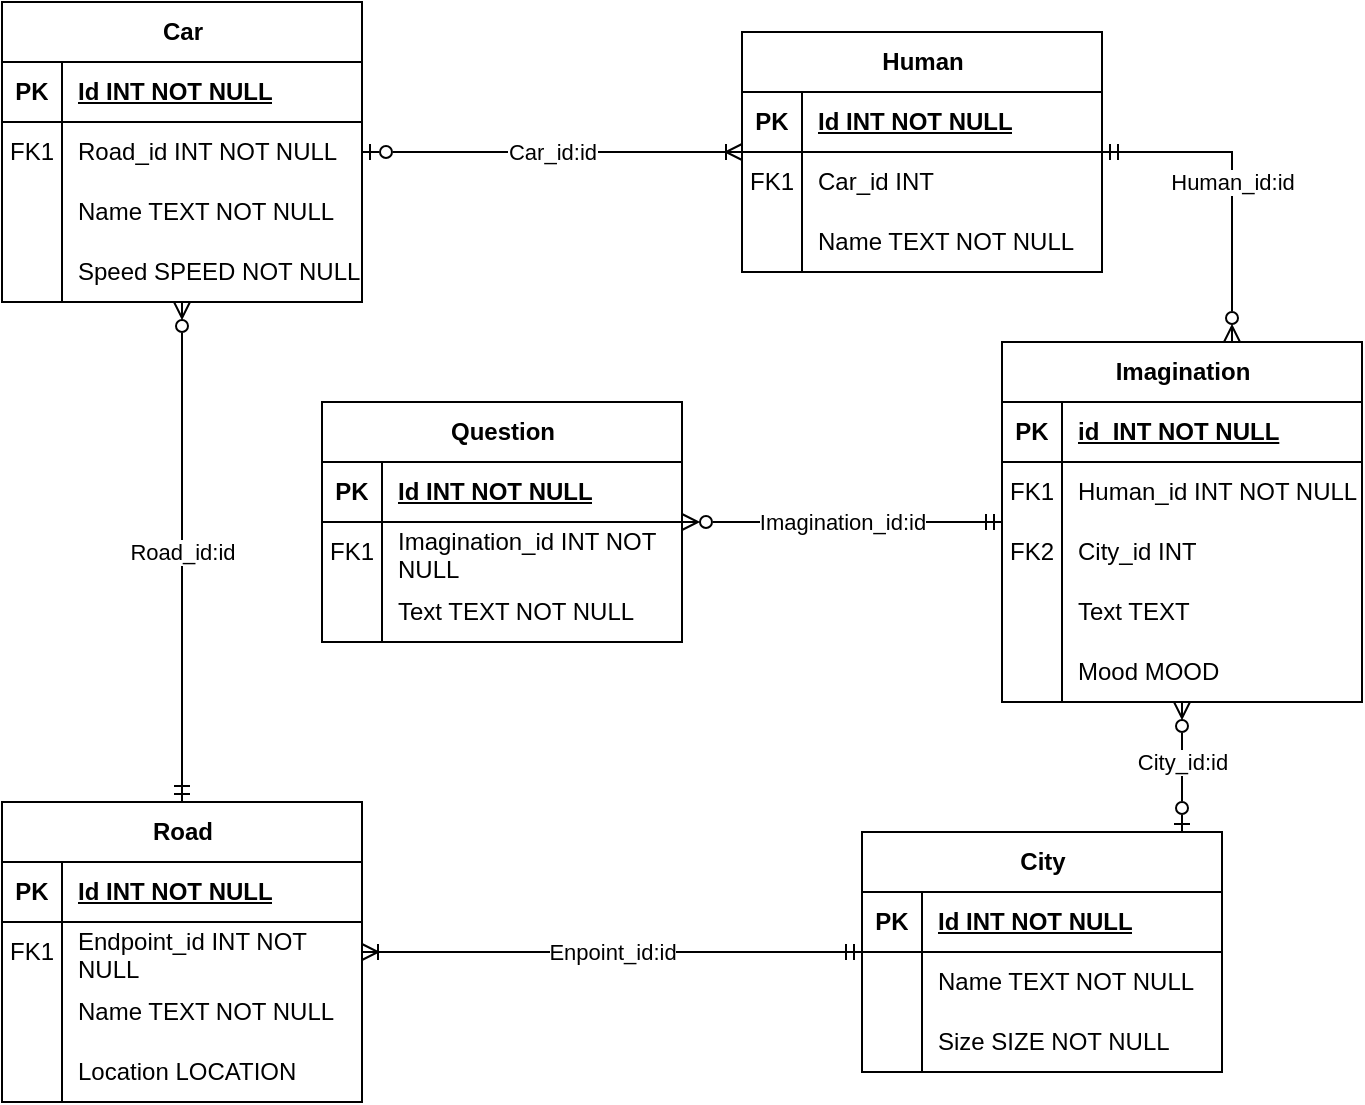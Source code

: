 <mxfile version="21.0.2" type="github">
  <diagram id="R2lEEEUBdFMjLlhIrx00" name="Page-1">
    <mxGraphModel dx="1167" dy="646" grid="1" gridSize="10" guides="1" tooltips="1" connect="1" arrows="1" fold="1" page="1" pageScale="1" pageWidth="850" pageHeight="1100" math="0" shadow="0" extFonts="Permanent Marker^https://fonts.googleapis.com/css?family=Permanent+Marker">
      <root>
        <mxCell id="0" />
        <mxCell id="1" parent="0" />
        <mxCell id="vMy_UPwKS7bAyvp5qLsa-4" value="Enpoint_id:id" style="edgeStyle=orthogonalEdgeStyle;rounded=0;orthogonalLoop=1;jettySize=auto;html=1;startArrow=ERmandOne;startFill=0;endArrow=ERoneToMany;endFill=0;" edge="1" parent="1" source="vMy_UPwKS7bAyvp5qLsa-109" target="vMy_UPwKS7bAyvp5qLsa-122">
          <mxGeometry relative="1" as="geometry">
            <Array as="points" />
            <mxPoint x="675" y="580" as="sourcePoint" />
          </mxGeometry>
        </mxCell>
        <mxCell id="vMy_UPwKS7bAyvp5qLsa-26" value="Imagination_id:id" style="edgeStyle=orthogonalEdgeStyle;rounded=0;orthogonalLoop=1;jettySize=auto;html=1;startArrow=ERmandOne;startFill=0;endArrow=ERzeroToMany;endFill=0;" edge="1" parent="1" source="vMy_UPwKS7bAyvp5qLsa-83" target="vMy_UPwKS7bAyvp5qLsa-148">
          <mxGeometry x="0.004" relative="1" as="geometry">
            <mxPoint as="offset" />
            <mxPoint x="535" y="420.0" as="targetPoint" />
          </mxGeometry>
        </mxCell>
        <mxCell id="vMy_UPwKS7bAyvp5qLsa-47" value="Road_id:id" style="edgeStyle=orthogonalEdgeStyle;rounded=0;jumpStyle=none;orthogonalLoop=1;jettySize=auto;html=1;startArrow=ERmandOne;startFill=0;endArrow=ERzeroToMany;endFill=0;" edge="1" parent="1" source="vMy_UPwKS7bAyvp5qLsa-122" target="vMy_UPwKS7bAyvp5qLsa-135">
          <mxGeometry relative="1" as="geometry">
            <mxPoint x="425" y="555" as="sourcePoint" />
            <Array as="points" />
          </mxGeometry>
        </mxCell>
        <mxCell id="vMy_UPwKS7bAyvp5qLsa-48" value="Human_id:id" style="edgeStyle=orthogonalEdgeStyle;rounded=0;jumpStyle=none;orthogonalLoop=1;jettySize=auto;html=1;startArrow=ERzeroToMany;startFill=0;endArrow=ERmandOne;endFill=0;" edge="1" parent="1" source="vMy_UPwKS7bAyvp5qLsa-83" target="vMy_UPwKS7bAyvp5qLsa-61">
          <mxGeometry relative="1" as="geometry">
            <mxPoint x="815" y="485" as="sourcePoint" />
            <mxPoint x="695" y="345" as="targetPoint" />
            <Array as="points">
              <mxPoint x="765" y="435" />
              <mxPoint x="765" y="250" />
            </Array>
          </mxGeometry>
        </mxCell>
        <mxCell id="vMy_UPwKS7bAyvp5qLsa-49" value="City_id:id" style="edgeStyle=orthogonalEdgeStyle;rounded=0;jumpStyle=none;orthogonalLoop=1;jettySize=auto;html=1;startArrow=ERzeroToMany;startFill=0;endArrow=ERzeroToOne;endFill=0;" edge="1" parent="1" source="vMy_UPwKS7bAyvp5qLsa-83" target="vMy_UPwKS7bAyvp5qLsa-109">
          <mxGeometry x="-0.097" relative="1" as="geometry">
            <mxPoint x="815" y="485" as="sourcePoint" />
            <Array as="points">
              <mxPoint x="690" y="610" />
              <mxPoint x="690" y="610" />
            </Array>
            <mxPoint as="offset" />
            <mxPoint x="765" y="570.0" as="targetPoint" />
          </mxGeometry>
        </mxCell>
        <mxCell id="vMy_UPwKS7bAyvp5qLsa-50" value="Car_id:id" style="edgeStyle=orthogonalEdgeStyle;rounded=0;jumpStyle=none;orthogonalLoop=1;jettySize=auto;html=1;startArrow=ERzeroToOne;startFill=0;endArrow=ERoneToMany;endFill=0;" edge="1" parent="1" source="vMy_UPwKS7bAyvp5qLsa-135" target="vMy_UPwKS7bAyvp5qLsa-61">
          <mxGeometry relative="1" as="geometry">
            <mxPoint x="425.0" y="365" as="sourcePoint" />
            <mxPoint x="510" y="190" as="targetPoint" />
            <Array as="points">
              <mxPoint x="540" y="245" />
              <mxPoint x="540" y="245" />
            </Array>
          </mxGeometry>
        </mxCell>
        <mxCell id="vMy_UPwKS7bAyvp5qLsa-61" value="Human" style="shape=table;startSize=30;container=1;collapsible=1;childLayout=tableLayout;fixedRows=1;rowLines=0;fontStyle=1;align=center;resizeLast=1;html=1;" vertex="1" parent="1">
          <mxGeometry x="520" y="190" width="180" height="120" as="geometry" />
        </mxCell>
        <mxCell id="vMy_UPwKS7bAyvp5qLsa-62" value="" style="shape=tableRow;horizontal=0;startSize=0;swimlaneHead=0;swimlaneBody=0;fillColor=none;collapsible=0;dropTarget=0;points=[[0,0.5],[1,0.5]];portConstraint=eastwest;top=0;left=0;right=0;bottom=1;" vertex="1" parent="vMy_UPwKS7bAyvp5qLsa-61">
          <mxGeometry y="30" width="180" height="30" as="geometry" />
        </mxCell>
        <mxCell id="vMy_UPwKS7bAyvp5qLsa-63" value="PK" style="shape=partialRectangle;connectable=0;fillColor=none;top=0;left=0;bottom=0;right=0;fontStyle=1;overflow=hidden;whiteSpace=wrap;html=1;" vertex="1" parent="vMy_UPwKS7bAyvp5qLsa-62">
          <mxGeometry width="30" height="30" as="geometry">
            <mxRectangle width="30" height="30" as="alternateBounds" />
          </mxGeometry>
        </mxCell>
        <mxCell id="vMy_UPwKS7bAyvp5qLsa-64" value="Id INT NOT NULL" style="shape=partialRectangle;connectable=0;fillColor=none;top=0;left=0;bottom=0;right=0;align=left;spacingLeft=6;fontStyle=5;overflow=hidden;whiteSpace=wrap;html=1;" vertex="1" parent="vMy_UPwKS7bAyvp5qLsa-62">
          <mxGeometry x="30" width="150" height="30" as="geometry">
            <mxRectangle width="150" height="30" as="alternateBounds" />
          </mxGeometry>
        </mxCell>
        <mxCell id="vMy_UPwKS7bAyvp5qLsa-165" style="shape=tableRow;horizontal=0;startSize=0;swimlaneHead=0;swimlaneBody=0;fillColor=none;collapsible=0;dropTarget=0;points=[[0,0.5],[1,0.5]];portConstraint=eastwest;top=0;left=0;right=0;bottom=0;" vertex="1" parent="vMy_UPwKS7bAyvp5qLsa-61">
          <mxGeometry y="60" width="180" height="30" as="geometry" />
        </mxCell>
        <mxCell id="vMy_UPwKS7bAyvp5qLsa-166" value="FK1" style="shape=partialRectangle;connectable=0;fillColor=none;top=0;left=0;bottom=0;right=0;editable=1;overflow=hidden;whiteSpace=wrap;html=1;" vertex="1" parent="vMy_UPwKS7bAyvp5qLsa-165">
          <mxGeometry width="30" height="30" as="geometry">
            <mxRectangle width="30" height="30" as="alternateBounds" />
          </mxGeometry>
        </mxCell>
        <mxCell id="vMy_UPwKS7bAyvp5qLsa-167" value="Car_id INT" style="shape=partialRectangle;connectable=0;fillColor=none;top=0;left=0;bottom=0;right=0;align=left;spacingLeft=6;overflow=hidden;whiteSpace=wrap;html=1;" vertex="1" parent="vMy_UPwKS7bAyvp5qLsa-165">
          <mxGeometry x="30" width="150" height="30" as="geometry">
            <mxRectangle width="150" height="30" as="alternateBounds" />
          </mxGeometry>
        </mxCell>
        <mxCell id="vMy_UPwKS7bAyvp5qLsa-65" value="" style="shape=tableRow;horizontal=0;startSize=0;swimlaneHead=0;swimlaneBody=0;fillColor=none;collapsible=0;dropTarget=0;points=[[0,0.5],[1,0.5]];portConstraint=eastwest;top=0;left=0;right=0;bottom=0;" vertex="1" parent="vMy_UPwKS7bAyvp5qLsa-61">
          <mxGeometry y="90" width="180" height="30" as="geometry" />
        </mxCell>
        <mxCell id="vMy_UPwKS7bAyvp5qLsa-66" value="" style="shape=partialRectangle;connectable=0;fillColor=none;top=0;left=0;bottom=0;right=0;editable=1;overflow=hidden;whiteSpace=wrap;html=1;" vertex="1" parent="vMy_UPwKS7bAyvp5qLsa-65">
          <mxGeometry width="30" height="30" as="geometry">
            <mxRectangle width="30" height="30" as="alternateBounds" />
          </mxGeometry>
        </mxCell>
        <mxCell id="vMy_UPwKS7bAyvp5qLsa-67" value="Name TEXT NOT NULL" style="shape=partialRectangle;connectable=0;fillColor=none;top=0;left=0;bottom=0;right=0;align=left;spacingLeft=6;overflow=hidden;whiteSpace=wrap;html=1;" vertex="1" parent="vMy_UPwKS7bAyvp5qLsa-65">
          <mxGeometry x="30" width="150" height="30" as="geometry">
            <mxRectangle width="150" height="30" as="alternateBounds" />
          </mxGeometry>
        </mxCell>
        <mxCell id="vMy_UPwKS7bAyvp5qLsa-83" value="Imagination" style="shape=table;startSize=30;container=1;collapsible=1;childLayout=tableLayout;fixedRows=1;rowLines=0;fontStyle=1;align=center;resizeLast=1;html=1;" vertex="1" parent="1">
          <mxGeometry x="650" y="345" width="180" height="180" as="geometry" />
        </mxCell>
        <mxCell id="vMy_UPwKS7bAyvp5qLsa-84" value="" style="shape=tableRow;horizontal=0;startSize=0;swimlaneHead=0;swimlaneBody=0;fillColor=none;collapsible=0;dropTarget=0;points=[[0,0.5],[1,0.5]];portConstraint=eastwest;top=0;left=0;right=0;bottom=1;" vertex="1" parent="vMy_UPwKS7bAyvp5qLsa-83">
          <mxGeometry y="30" width="180" height="30" as="geometry" />
        </mxCell>
        <mxCell id="vMy_UPwKS7bAyvp5qLsa-85" value="PK" style="shape=partialRectangle;connectable=0;fillColor=none;top=0;left=0;bottom=0;right=0;fontStyle=1;overflow=hidden;whiteSpace=wrap;html=1;" vertex="1" parent="vMy_UPwKS7bAyvp5qLsa-84">
          <mxGeometry width="30" height="30" as="geometry">
            <mxRectangle width="30" height="30" as="alternateBounds" />
          </mxGeometry>
        </mxCell>
        <mxCell id="vMy_UPwKS7bAyvp5qLsa-86" value="id&amp;nbsp; INT NOT NULL" style="shape=partialRectangle;connectable=0;fillColor=none;top=0;left=0;bottom=0;right=0;align=left;spacingLeft=6;fontStyle=5;overflow=hidden;whiteSpace=wrap;html=1;" vertex="1" parent="vMy_UPwKS7bAyvp5qLsa-84">
          <mxGeometry x="30" width="150" height="30" as="geometry">
            <mxRectangle width="150" height="30" as="alternateBounds" />
          </mxGeometry>
        </mxCell>
        <mxCell id="vMy_UPwKS7bAyvp5qLsa-168" style="shape=tableRow;horizontal=0;startSize=0;swimlaneHead=0;swimlaneBody=0;fillColor=none;collapsible=0;dropTarget=0;points=[[0,0.5],[1,0.5]];portConstraint=eastwest;top=0;left=0;right=0;bottom=0;" vertex="1" parent="vMy_UPwKS7bAyvp5qLsa-83">
          <mxGeometry y="60" width="180" height="30" as="geometry" />
        </mxCell>
        <mxCell id="vMy_UPwKS7bAyvp5qLsa-169" value="FK1" style="shape=partialRectangle;connectable=0;fillColor=none;top=0;left=0;bottom=0;right=0;editable=1;overflow=hidden;whiteSpace=wrap;html=1;" vertex="1" parent="vMy_UPwKS7bAyvp5qLsa-168">
          <mxGeometry width="30" height="30" as="geometry">
            <mxRectangle width="30" height="30" as="alternateBounds" />
          </mxGeometry>
        </mxCell>
        <mxCell id="vMy_UPwKS7bAyvp5qLsa-170" value="Human_id INT NOT NULL" style="shape=partialRectangle;connectable=0;fillColor=none;top=0;left=0;bottom=0;right=0;align=left;spacingLeft=6;overflow=hidden;whiteSpace=wrap;html=1;" vertex="1" parent="vMy_UPwKS7bAyvp5qLsa-168">
          <mxGeometry x="30" width="150" height="30" as="geometry">
            <mxRectangle width="150" height="30" as="alternateBounds" />
          </mxGeometry>
        </mxCell>
        <mxCell id="vMy_UPwKS7bAyvp5qLsa-90" value="" style="shape=tableRow;horizontal=0;startSize=0;swimlaneHead=0;swimlaneBody=0;fillColor=none;collapsible=0;dropTarget=0;points=[[0,0.5],[1,0.5]];portConstraint=eastwest;top=0;left=0;right=0;bottom=0;" vertex="1" parent="vMy_UPwKS7bAyvp5qLsa-83">
          <mxGeometry y="90" width="180" height="30" as="geometry" />
        </mxCell>
        <mxCell id="vMy_UPwKS7bAyvp5qLsa-91" value="FK2" style="shape=partialRectangle;connectable=0;fillColor=none;top=0;left=0;bottom=0;right=0;editable=1;overflow=hidden;whiteSpace=wrap;html=1;" vertex="1" parent="vMy_UPwKS7bAyvp5qLsa-90">
          <mxGeometry width="30" height="30" as="geometry">
            <mxRectangle width="30" height="30" as="alternateBounds" />
          </mxGeometry>
        </mxCell>
        <mxCell id="vMy_UPwKS7bAyvp5qLsa-92" value="City_id INT" style="shape=partialRectangle;connectable=0;fillColor=none;top=0;left=0;bottom=0;right=0;align=left;spacingLeft=6;overflow=hidden;whiteSpace=wrap;html=1;" vertex="1" parent="vMy_UPwKS7bAyvp5qLsa-90">
          <mxGeometry x="30" width="150" height="30" as="geometry">
            <mxRectangle width="150" height="30" as="alternateBounds" />
          </mxGeometry>
        </mxCell>
        <mxCell id="vMy_UPwKS7bAyvp5qLsa-87" value="" style="shape=tableRow;horizontal=0;startSize=0;swimlaneHead=0;swimlaneBody=0;fillColor=none;collapsible=0;dropTarget=0;points=[[0,0.5],[1,0.5]];portConstraint=eastwest;top=0;left=0;right=0;bottom=0;" vertex="1" parent="vMy_UPwKS7bAyvp5qLsa-83">
          <mxGeometry y="120" width="180" height="30" as="geometry" />
        </mxCell>
        <mxCell id="vMy_UPwKS7bAyvp5qLsa-88" value="" style="shape=partialRectangle;connectable=0;fillColor=none;top=0;left=0;bottom=0;right=0;editable=1;overflow=hidden;whiteSpace=wrap;html=1;" vertex="1" parent="vMy_UPwKS7bAyvp5qLsa-87">
          <mxGeometry width="30" height="30" as="geometry">
            <mxRectangle width="30" height="30" as="alternateBounds" />
          </mxGeometry>
        </mxCell>
        <mxCell id="vMy_UPwKS7bAyvp5qLsa-89" value="Text TEXT" style="shape=partialRectangle;connectable=0;fillColor=none;top=0;left=0;bottom=0;right=0;align=left;spacingLeft=6;overflow=hidden;whiteSpace=wrap;html=1;" vertex="1" parent="vMy_UPwKS7bAyvp5qLsa-87">
          <mxGeometry x="30" width="150" height="30" as="geometry">
            <mxRectangle width="150" height="30" as="alternateBounds" />
          </mxGeometry>
        </mxCell>
        <mxCell id="vMy_UPwKS7bAyvp5qLsa-93" value="" style="shape=tableRow;horizontal=0;startSize=0;swimlaneHead=0;swimlaneBody=0;fillColor=none;collapsible=0;dropTarget=0;points=[[0,0.5],[1,0.5]];portConstraint=eastwest;top=0;left=0;right=0;bottom=0;" vertex="1" parent="vMy_UPwKS7bAyvp5qLsa-83">
          <mxGeometry y="150" width="180" height="30" as="geometry" />
        </mxCell>
        <mxCell id="vMy_UPwKS7bAyvp5qLsa-94" value="" style="shape=partialRectangle;connectable=0;fillColor=none;top=0;left=0;bottom=0;right=0;editable=1;overflow=hidden;whiteSpace=wrap;html=1;" vertex="1" parent="vMy_UPwKS7bAyvp5qLsa-93">
          <mxGeometry width="30" height="30" as="geometry">
            <mxRectangle width="30" height="30" as="alternateBounds" />
          </mxGeometry>
        </mxCell>
        <mxCell id="vMy_UPwKS7bAyvp5qLsa-95" value="Mood MOOD" style="shape=partialRectangle;connectable=0;fillColor=none;top=0;left=0;bottom=0;right=0;align=left;spacingLeft=6;overflow=hidden;whiteSpace=wrap;html=1;" vertex="1" parent="vMy_UPwKS7bAyvp5qLsa-93">
          <mxGeometry x="30" width="150" height="30" as="geometry">
            <mxRectangle width="150" height="30" as="alternateBounds" />
          </mxGeometry>
        </mxCell>
        <mxCell id="vMy_UPwKS7bAyvp5qLsa-109" value="City" style="shape=table;startSize=30;container=1;collapsible=1;childLayout=tableLayout;fixedRows=1;rowLines=0;fontStyle=1;align=center;resizeLast=1;html=1;" vertex="1" parent="1">
          <mxGeometry x="580" y="590" width="180" height="120" as="geometry" />
        </mxCell>
        <mxCell id="vMy_UPwKS7bAyvp5qLsa-110" value="" style="shape=tableRow;horizontal=0;startSize=0;swimlaneHead=0;swimlaneBody=0;fillColor=none;collapsible=0;dropTarget=0;points=[[0,0.5],[1,0.5]];portConstraint=eastwest;top=0;left=0;right=0;bottom=1;" vertex="1" parent="vMy_UPwKS7bAyvp5qLsa-109">
          <mxGeometry y="30" width="180" height="30" as="geometry" />
        </mxCell>
        <mxCell id="vMy_UPwKS7bAyvp5qLsa-111" value="PK" style="shape=partialRectangle;connectable=0;fillColor=none;top=0;left=0;bottom=0;right=0;fontStyle=1;overflow=hidden;whiteSpace=wrap;html=1;" vertex="1" parent="vMy_UPwKS7bAyvp5qLsa-110">
          <mxGeometry width="30" height="30" as="geometry">
            <mxRectangle width="30" height="30" as="alternateBounds" />
          </mxGeometry>
        </mxCell>
        <mxCell id="vMy_UPwKS7bAyvp5qLsa-112" value="Id INT NOT NULL" style="shape=partialRectangle;connectable=0;fillColor=none;top=0;left=0;bottom=0;right=0;align=left;spacingLeft=6;fontStyle=5;overflow=hidden;whiteSpace=wrap;html=1;" vertex="1" parent="vMy_UPwKS7bAyvp5qLsa-110">
          <mxGeometry x="30" width="150" height="30" as="geometry">
            <mxRectangle width="150" height="30" as="alternateBounds" />
          </mxGeometry>
        </mxCell>
        <mxCell id="vMy_UPwKS7bAyvp5qLsa-113" value="" style="shape=tableRow;horizontal=0;startSize=0;swimlaneHead=0;swimlaneBody=0;fillColor=none;collapsible=0;dropTarget=0;points=[[0,0.5],[1,0.5]];portConstraint=eastwest;top=0;left=0;right=0;bottom=0;" vertex="1" parent="vMy_UPwKS7bAyvp5qLsa-109">
          <mxGeometry y="60" width="180" height="30" as="geometry" />
        </mxCell>
        <mxCell id="vMy_UPwKS7bAyvp5qLsa-114" value="&lt;span style=&quot;white-space: pre;&quot;&gt;	&lt;/span&gt;" style="shape=partialRectangle;connectable=0;fillColor=none;top=0;left=0;bottom=0;right=0;editable=1;overflow=hidden;whiteSpace=wrap;html=1;" vertex="1" parent="vMy_UPwKS7bAyvp5qLsa-113">
          <mxGeometry width="30" height="30" as="geometry">
            <mxRectangle width="30" height="30" as="alternateBounds" />
          </mxGeometry>
        </mxCell>
        <mxCell id="vMy_UPwKS7bAyvp5qLsa-115" value="Name TEXT NOT NULL" style="shape=partialRectangle;connectable=0;fillColor=none;top=0;left=0;bottom=0;right=0;align=left;spacingLeft=6;overflow=hidden;whiteSpace=wrap;html=1;" vertex="1" parent="vMy_UPwKS7bAyvp5qLsa-113">
          <mxGeometry x="30" width="150" height="30" as="geometry">
            <mxRectangle width="150" height="30" as="alternateBounds" />
          </mxGeometry>
        </mxCell>
        <mxCell id="vMy_UPwKS7bAyvp5qLsa-116" value="" style="shape=tableRow;horizontal=0;startSize=0;swimlaneHead=0;swimlaneBody=0;fillColor=none;collapsible=0;dropTarget=0;points=[[0,0.5],[1,0.5]];portConstraint=eastwest;top=0;left=0;right=0;bottom=0;" vertex="1" parent="vMy_UPwKS7bAyvp5qLsa-109">
          <mxGeometry y="90" width="180" height="30" as="geometry" />
        </mxCell>
        <mxCell id="vMy_UPwKS7bAyvp5qLsa-117" value="" style="shape=partialRectangle;connectable=0;fillColor=none;top=0;left=0;bottom=0;right=0;editable=1;overflow=hidden;whiteSpace=wrap;html=1;" vertex="1" parent="vMy_UPwKS7bAyvp5qLsa-116">
          <mxGeometry width="30" height="30" as="geometry">
            <mxRectangle width="30" height="30" as="alternateBounds" />
          </mxGeometry>
        </mxCell>
        <mxCell id="vMy_UPwKS7bAyvp5qLsa-118" value="Size SIZE NOT NULL" style="shape=partialRectangle;connectable=0;fillColor=none;top=0;left=0;bottom=0;right=0;align=left;spacingLeft=6;overflow=hidden;whiteSpace=wrap;html=1;" vertex="1" parent="vMy_UPwKS7bAyvp5qLsa-116">
          <mxGeometry x="30" width="150" height="30" as="geometry">
            <mxRectangle width="150" height="30" as="alternateBounds" />
          </mxGeometry>
        </mxCell>
        <mxCell id="vMy_UPwKS7bAyvp5qLsa-122" value="Road" style="shape=table;startSize=30;container=1;collapsible=1;childLayout=tableLayout;fixedRows=1;rowLines=0;fontStyle=1;align=center;resizeLast=1;html=1;" vertex="1" parent="1">
          <mxGeometry x="150" y="575" width="180" height="150" as="geometry" />
        </mxCell>
        <mxCell id="vMy_UPwKS7bAyvp5qLsa-123" value="" style="shape=tableRow;horizontal=0;startSize=0;swimlaneHead=0;swimlaneBody=0;fillColor=none;collapsible=0;dropTarget=0;points=[[0,0.5],[1,0.5]];portConstraint=eastwest;top=0;left=0;right=0;bottom=1;" vertex="1" parent="vMy_UPwKS7bAyvp5qLsa-122">
          <mxGeometry y="30" width="180" height="30" as="geometry" />
        </mxCell>
        <mxCell id="vMy_UPwKS7bAyvp5qLsa-124" value="PK" style="shape=partialRectangle;connectable=0;fillColor=none;top=0;left=0;bottom=0;right=0;fontStyle=1;overflow=hidden;whiteSpace=wrap;html=1;" vertex="1" parent="vMy_UPwKS7bAyvp5qLsa-123">
          <mxGeometry width="30" height="30" as="geometry">
            <mxRectangle width="30" height="30" as="alternateBounds" />
          </mxGeometry>
        </mxCell>
        <mxCell id="vMy_UPwKS7bAyvp5qLsa-125" value="Id INT NOT NULL" style="shape=partialRectangle;connectable=0;fillColor=none;top=0;left=0;bottom=0;right=0;align=left;spacingLeft=6;fontStyle=5;overflow=hidden;whiteSpace=wrap;html=1;" vertex="1" parent="vMy_UPwKS7bAyvp5qLsa-123">
          <mxGeometry x="30" width="150" height="30" as="geometry">
            <mxRectangle width="150" height="30" as="alternateBounds" />
          </mxGeometry>
        </mxCell>
        <mxCell id="vMy_UPwKS7bAyvp5qLsa-129" value="" style="shape=tableRow;horizontal=0;startSize=0;swimlaneHead=0;swimlaneBody=0;fillColor=none;collapsible=0;dropTarget=0;points=[[0,0.5],[1,0.5]];portConstraint=eastwest;top=0;left=0;right=0;bottom=0;" vertex="1" parent="vMy_UPwKS7bAyvp5qLsa-122">
          <mxGeometry y="60" width="180" height="30" as="geometry" />
        </mxCell>
        <mxCell id="vMy_UPwKS7bAyvp5qLsa-130" value="FK1" style="shape=partialRectangle;connectable=0;fillColor=none;top=0;left=0;bottom=0;right=0;editable=1;overflow=hidden;whiteSpace=wrap;html=1;" vertex="1" parent="vMy_UPwKS7bAyvp5qLsa-129">
          <mxGeometry width="30" height="30" as="geometry">
            <mxRectangle width="30" height="30" as="alternateBounds" />
          </mxGeometry>
        </mxCell>
        <mxCell id="vMy_UPwKS7bAyvp5qLsa-131" value="Endpoint_id INT NOT NULL" style="shape=partialRectangle;connectable=0;fillColor=none;top=0;left=0;bottom=0;right=0;align=left;spacingLeft=6;overflow=hidden;whiteSpace=wrap;html=1;" vertex="1" parent="vMy_UPwKS7bAyvp5qLsa-129">
          <mxGeometry x="30" width="150" height="30" as="geometry">
            <mxRectangle width="150" height="30" as="alternateBounds" />
          </mxGeometry>
        </mxCell>
        <mxCell id="vMy_UPwKS7bAyvp5qLsa-126" value="" style="shape=tableRow;horizontal=0;startSize=0;swimlaneHead=0;swimlaneBody=0;fillColor=none;collapsible=0;dropTarget=0;points=[[0,0.5],[1,0.5]];portConstraint=eastwest;top=0;left=0;right=0;bottom=0;" vertex="1" parent="vMy_UPwKS7bAyvp5qLsa-122">
          <mxGeometry y="90" width="180" height="30" as="geometry" />
        </mxCell>
        <mxCell id="vMy_UPwKS7bAyvp5qLsa-127" value="" style="shape=partialRectangle;connectable=0;fillColor=none;top=0;left=0;bottom=0;right=0;editable=1;overflow=hidden;whiteSpace=wrap;html=1;" vertex="1" parent="vMy_UPwKS7bAyvp5qLsa-126">
          <mxGeometry width="30" height="30" as="geometry">
            <mxRectangle width="30" height="30" as="alternateBounds" />
          </mxGeometry>
        </mxCell>
        <mxCell id="vMy_UPwKS7bAyvp5qLsa-128" value="Name TEXT NOT NULL" style="shape=partialRectangle;connectable=0;fillColor=none;top=0;left=0;bottom=0;right=0;align=left;spacingLeft=6;overflow=hidden;whiteSpace=wrap;html=1;" vertex="1" parent="vMy_UPwKS7bAyvp5qLsa-126">
          <mxGeometry x="30" width="150" height="30" as="geometry">
            <mxRectangle width="150" height="30" as="alternateBounds" />
          </mxGeometry>
        </mxCell>
        <mxCell id="vMy_UPwKS7bAyvp5qLsa-132" value="" style="shape=tableRow;horizontal=0;startSize=0;swimlaneHead=0;swimlaneBody=0;fillColor=none;collapsible=0;dropTarget=0;points=[[0,0.5],[1,0.5]];portConstraint=eastwest;top=0;left=0;right=0;bottom=0;" vertex="1" parent="vMy_UPwKS7bAyvp5qLsa-122">
          <mxGeometry y="120" width="180" height="30" as="geometry" />
        </mxCell>
        <mxCell id="vMy_UPwKS7bAyvp5qLsa-133" value="" style="shape=partialRectangle;connectable=0;fillColor=none;top=0;left=0;bottom=0;right=0;editable=1;overflow=hidden;whiteSpace=wrap;html=1;" vertex="1" parent="vMy_UPwKS7bAyvp5qLsa-132">
          <mxGeometry width="30" height="30" as="geometry">
            <mxRectangle width="30" height="30" as="alternateBounds" />
          </mxGeometry>
        </mxCell>
        <mxCell id="vMy_UPwKS7bAyvp5qLsa-134" value="Location LOCATION&amp;nbsp;" style="shape=partialRectangle;connectable=0;fillColor=none;top=0;left=0;bottom=0;right=0;align=left;spacingLeft=6;overflow=hidden;whiteSpace=wrap;html=1;" vertex="1" parent="vMy_UPwKS7bAyvp5qLsa-132">
          <mxGeometry x="30" width="150" height="30" as="geometry">
            <mxRectangle width="150" height="30" as="alternateBounds" />
          </mxGeometry>
        </mxCell>
        <mxCell id="vMy_UPwKS7bAyvp5qLsa-135" value="Car" style="shape=table;startSize=30;container=1;collapsible=1;childLayout=tableLayout;fixedRows=1;rowLines=0;fontStyle=1;align=center;resizeLast=1;html=1;" vertex="1" parent="1">
          <mxGeometry x="150" y="175" width="180" height="150" as="geometry" />
        </mxCell>
        <mxCell id="vMy_UPwKS7bAyvp5qLsa-136" value="" style="shape=tableRow;horizontal=0;startSize=0;swimlaneHead=0;swimlaneBody=0;fillColor=none;collapsible=0;dropTarget=0;points=[[0,0.5],[1,0.5]];portConstraint=eastwest;top=0;left=0;right=0;bottom=1;" vertex="1" parent="vMy_UPwKS7bAyvp5qLsa-135">
          <mxGeometry y="30" width="180" height="30" as="geometry" />
        </mxCell>
        <mxCell id="vMy_UPwKS7bAyvp5qLsa-137" value="PK" style="shape=partialRectangle;connectable=0;fillColor=none;top=0;left=0;bottom=0;right=0;fontStyle=1;overflow=hidden;whiteSpace=wrap;html=1;" vertex="1" parent="vMy_UPwKS7bAyvp5qLsa-136">
          <mxGeometry width="30" height="30" as="geometry">
            <mxRectangle width="30" height="30" as="alternateBounds" />
          </mxGeometry>
        </mxCell>
        <mxCell id="vMy_UPwKS7bAyvp5qLsa-138" value="Id INT NOT NULL" style="shape=partialRectangle;connectable=0;fillColor=none;top=0;left=0;bottom=0;right=0;align=left;spacingLeft=6;fontStyle=5;overflow=hidden;whiteSpace=wrap;html=1;" vertex="1" parent="vMy_UPwKS7bAyvp5qLsa-136">
          <mxGeometry x="30" width="150" height="30" as="geometry">
            <mxRectangle width="150" height="30" as="alternateBounds" />
          </mxGeometry>
        </mxCell>
        <mxCell id="vMy_UPwKS7bAyvp5qLsa-174" style="shape=tableRow;horizontal=0;startSize=0;swimlaneHead=0;swimlaneBody=0;fillColor=none;collapsible=0;dropTarget=0;points=[[0,0.5],[1,0.5]];portConstraint=eastwest;top=0;left=0;right=0;bottom=0;" vertex="1" parent="vMy_UPwKS7bAyvp5qLsa-135">
          <mxGeometry y="60" width="180" height="30" as="geometry" />
        </mxCell>
        <mxCell id="vMy_UPwKS7bAyvp5qLsa-175" value="FK1" style="shape=partialRectangle;connectable=0;fillColor=none;top=0;left=0;bottom=0;right=0;editable=1;overflow=hidden;whiteSpace=wrap;html=1;" vertex="1" parent="vMy_UPwKS7bAyvp5qLsa-174">
          <mxGeometry width="30" height="30" as="geometry">
            <mxRectangle width="30" height="30" as="alternateBounds" />
          </mxGeometry>
        </mxCell>
        <mxCell id="vMy_UPwKS7bAyvp5qLsa-176" value="Road_id INT NOT NULL" style="shape=partialRectangle;connectable=0;fillColor=none;top=0;left=0;bottom=0;right=0;align=left;spacingLeft=6;overflow=hidden;whiteSpace=wrap;html=1;" vertex="1" parent="vMy_UPwKS7bAyvp5qLsa-174">
          <mxGeometry x="30" width="150" height="30" as="geometry">
            <mxRectangle width="150" height="30" as="alternateBounds" />
          </mxGeometry>
        </mxCell>
        <mxCell id="vMy_UPwKS7bAyvp5qLsa-139" value="" style="shape=tableRow;horizontal=0;startSize=0;swimlaneHead=0;swimlaneBody=0;fillColor=none;collapsible=0;dropTarget=0;points=[[0,0.5],[1,0.5]];portConstraint=eastwest;top=0;left=0;right=0;bottom=0;" vertex="1" parent="vMy_UPwKS7bAyvp5qLsa-135">
          <mxGeometry y="90" width="180" height="30" as="geometry" />
        </mxCell>
        <mxCell id="vMy_UPwKS7bAyvp5qLsa-140" value="" style="shape=partialRectangle;connectable=0;fillColor=none;top=0;left=0;bottom=0;right=0;editable=1;overflow=hidden;whiteSpace=wrap;html=1;" vertex="1" parent="vMy_UPwKS7bAyvp5qLsa-139">
          <mxGeometry width="30" height="30" as="geometry">
            <mxRectangle width="30" height="30" as="alternateBounds" />
          </mxGeometry>
        </mxCell>
        <mxCell id="vMy_UPwKS7bAyvp5qLsa-141" value="Name TEXT NOT NULL" style="shape=partialRectangle;connectable=0;fillColor=none;top=0;left=0;bottom=0;right=0;align=left;spacingLeft=6;overflow=hidden;whiteSpace=wrap;html=1;" vertex="1" parent="vMy_UPwKS7bAyvp5qLsa-139">
          <mxGeometry x="30" width="150" height="30" as="geometry">
            <mxRectangle width="150" height="30" as="alternateBounds" />
          </mxGeometry>
        </mxCell>
        <mxCell id="vMy_UPwKS7bAyvp5qLsa-145" value="" style="shape=tableRow;horizontal=0;startSize=0;swimlaneHead=0;swimlaneBody=0;fillColor=none;collapsible=0;dropTarget=0;points=[[0,0.5],[1,0.5]];portConstraint=eastwest;top=0;left=0;right=0;bottom=0;" vertex="1" parent="vMy_UPwKS7bAyvp5qLsa-135">
          <mxGeometry y="120" width="180" height="30" as="geometry" />
        </mxCell>
        <mxCell id="vMy_UPwKS7bAyvp5qLsa-146" value="" style="shape=partialRectangle;connectable=0;fillColor=none;top=0;left=0;bottom=0;right=0;editable=1;overflow=hidden;whiteSpace=wrap;html=1;" vertex="1" parent="vMy_UPwKS7bAyvp5qLsa-145">
          <mxGeometry width="30" height="30" as="geometry">
            <mxRectangle width="30" height="30" as="alternateBounds" />
          </mxGeometry>
        </mxCell>
        <mxCell id="vMy_UPwKS7bAyvp5qLsa-147" value="Speed SPEED NOT NULL" style="shape=partialRectangle;connectable=0;fillColor=none;top=0;left=0;bottom=0;right=0;align=left;spacingLeft=6;overflow=hidden;whiteSpace=wrap;html=1;" vertex="1" parent="vMy_UPwKS7bAyvp5qLsa-145">
          <mxGeometry x="30" width="150" height="30" as="geometry">
            <mxRectangle width="150" height="30" as="alternateBounds" />
          </mxGeometry>
        </mxCell>
        <mxCell id="vMy_UPwKS7bAyvp5qLsa-148" value="Question&lt;br&gt;" style="shape=table;startSize=30;container=1;collapsible=1;childLayout=tableLayout;fixedRows=1;rowLines=0;fontStyle=1;align=center;resizeLast=1;html=1;" vertex="1" parent="1">
          <mxGeometry x="310" y="375" width="180" height="120" as="geometry" />
        </mxCell>
        <mxCell id="vMy_UPwKS7bAyvp5qLsa-149" value="" style="shape=tableRow;horizontal=0;startSize=0;swimlaneHead=0;swimlaneBody=0;fillColor=none;collapsible=0;dropTarget=0;points=[[0,0.5],[1,0.5]];portConstraint=eastwest;top=0;left=0;right=0;bottom=1;" vertex="1" parent="vMy_UPwKS7bAyvp5qLsa-148">
          <mxGeometry y="30" width="180" height="30" as="geometry" />
        </mxCell>
        <mxCell id="vMy_UPwKS7bAyvp5qLsa-150" value="PK" style="shape=partialRectangle;connectable=0;fillColor=none;top=0;left=0;bottom=0;right=0;fontStyle=1;overflow=hidden;whiteSpace=wrap;html=1;" vertex="1" parent="vMy_UPwKS7bAyvp5qLsa-149">
          <mxGeometry width="30" height="30" as="geometry">
            <mxRectangle width="30" height="30" as="alternateBounds" />
          </mxGeometry>
        </mxCell>
        <mxCell id="vMy_UPwKS7bAyvp5qLsa-151" value="Id INT NOT NULL" style="shape=partialRectangle;connectable=0;fillColor=none;top=0;left=0;bottom=0;right=0;align=left;spacingLeft=6;fontStyle=5;overflow=hidden;whiteSpace=wrap;html=1;" vertex="1" parent="vMy_UPwKS7bAyvp5qLsa-149">
          <mxGeometry x="30" width="150" height="30" as="geometry">
            <mxRectangle width="150" height="30" as="alternateBounds" />
          </mxGeometry>
        </mxCell>
        <mxCell id="vMy_UPwKS7bAyvp5qLsa-171" style="shape=tableRow;horizontal=0;startSize=0;swimlaneHead=0;swimlaneBody=0;fillColor=none;collapsible=0;dropTarget=0;points=[[0,0.5],[1,0.5]];portConstraint=eastwest;top=0;left=0;right=0;bottom=0;" vertex="1" parent="vMy_UPwKS7bAyvp5qLsa-148">
          <mxGeometry y="60" width="180" height="30" as="geometry" />
        </mxCell>
        <mxCell id="vMy_UPwKS7bAyvp5qLsa-172" value="FK1" style="shape=partialRectangle;connectable=0;fillColor=none;top=0;left=0;bottom=0;right=0;editable=1;overflow=hidden;whiteSpace=wrap;html=1;" vertex="1" parent="vMy_UPwKS7bAyvp5qLsa-171">
          <mxGeometry width="30" height="30" as="geometry">
            <mxRectangle width="30" height="30" as="alternateBounds" />
          </mxGeometry>
        </mxCell>
        <mxCell id="vMy_UPwKS7bAyvp5qLsa-173" value="Imagination_id INT NOT NULL" style="shape=partialRectangle;connectable=0;fillColor=none;top=0;left=0;bottom=0;right=0;align=left;spacingLeft=6;overflow=hidden;whiteSpace=wrap;html=1;" vertex="1" parent="vMy_UPwKS7bAyvp5qLsa-171">
          <mxGeometry x="30" width="150" height="30" as="geometry">
            <mxRectangle width="150" height="30" as="alternateBounds" />
          </mxGeometry>
        </mxCell>
        <mxCell id="vMy_UPwKS7bAyvp5qLsa-152" value="" style="shape=tableRow;horizontal=0;startSize=0;swimlaneHead=0;swimlaneBody=0;fillColor=none;collapsible=0;dropTarget=0;points=[[0,0.5],[1,0.5]];portConstraint=eastwest;top=0;left=0;right=0;bottom=0;" vertex="1" parent="vMy_UPwKS7bAyvp5qLsa-148">
          <mxGeometry y="90" width="180" height="30" as="geometry" />
        </mxCell>
        <mxCell id="vMy_UPwKS7bAyvp5qLsa-153" value="" style="shape=partialRectangle;connectable=0;fillColor=none;top=0;left=0;bottom=0;right=0;editable=1;overflow=hidden;whiteSpace=wrap;html=1;" vertex="1" parent="vMy_UPwKS7bAyvp5qLsa-152">
          <mxGeometry width="30" height="30" as="geometry">
            <mxRectangle width="30" height="30" as="alternateBounds" />
          </mxGeometry>
        </mxCell>
        <mxCell id="vMy_UPwKS7bAyvp5qLsa-154" value="Text TEXT NOT NULL" style="shape=partialRectangle;connectable=0;fillColor=none;top=0;left=0;bottom=0;right=0;align=left;spacingLeft=6;overflow=hidden;whiteSpace=wrap;html=1;" vertex="1" parent="vMy_UPwKS7bAyvp5qLsa-152">
          <mxGeometry x="30" width="150" height="30" as="geometry">
            <mxRectangle width="150" height="30" as="alternateBounds" />
          </mxGeometry>
        </mxCell>
      </root>
    </mxGraphModel>
  </diagram>
</mxfile>
